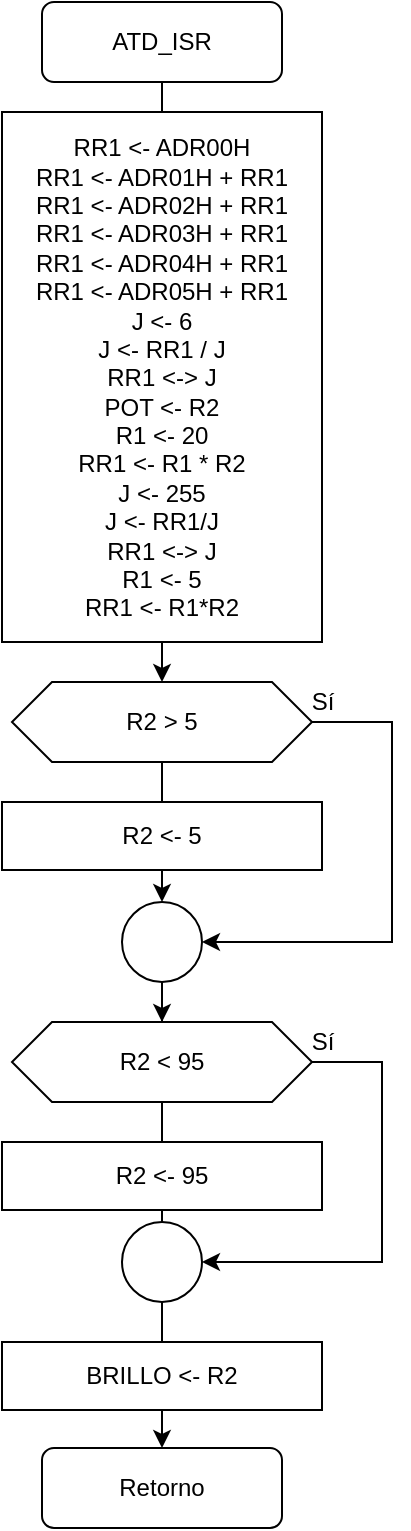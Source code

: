 <mxfile version="14.3.2" type="github"><diagram id="C5RBs43oDa-KdzZeNtuy" name="Page-1"><mxGraphModel dx="787" dy="504" grid="1" gridSize="10" guides="1" tooltips="1" connect="1" arrows="1" fold="1" page="1" pageScale="1" pageWidth="827" pageHeight="1169" math="0" shadow="0"><root><mxCell id="WIyWlLk6GJQsqaUBKTNV-0"/><mxCell id="WIyWlLk6GJQsqaUBKTNV-1" parent="WIyWlLk6GJQsqaUBKTNV-0"/><mxCell id="pfgqfrJoT4rs6NwWn4Od-25" style="edgeStyle=orthogonalEdgeStyle;rounded=0;orthogonalLoop=1;jettySize=auto;html=1;exitX=0.5;exitY=1;exitDx=0;exitDy=0;" parent="WIyWlLk6GJQsqaUBKTNV-1" source="ZPqRCa5WJi1-RlhujGiZ-3" target="WIyWlLk6GJQsqaUBKTNV-11" edge="1"><mxGeometry relative="1" as="geometry"/></mxCell><mxCell id="WIyWlLk6GJQsqaUBKTNV-3" value="ATD_ISR" style="rounded=1;whiteSpace=wrap;html=1;fontSize=12;glass=0;strokeWidth=1;shadow=0;" parent="WIyWlLk6GJQsqaUBKTNV-1" vertex="1"><mxGeometry x="160" y="80" width="120" height="40" as="geometry"/></mxCell><mxCell id="WIyWlLk6GJQsqaUBKTNV-11" value="Retorno" style="rounded=1;whiteSpace=wrap;html=1;fontSize=12;glass=0;strokeWidth=1;shadow=0;" parent="WIyWlLk6GJQsqaUBKTNV-1" vertex="1"><mxGeometry x="160" y="803" width="120" height="40" as="geometry"/></mxCell><mxCell id="ZPqRCa5WJi1-RlhujGiZ-0" value="BRILLO &amp;lt;- R2" style="rounded=0;whiteSpace=wrap;html=1;" vertex="1" parent="WIyWlLk6GJQsqaUBKTNV-1"><mxGeometry x="140" y="750" width="160" height="34" as="geometry"/></mxCell><mxCell id="ZPqRCa5WJi1-RlhujGiZ-4" style="edgeStyle=orthogonalEdgeStyle;rounded=0;orthogonalLoop=1;jettySize=auto;html=1;entryX=1;entryY=0.5;entryDx=0;entryDy=0;" edge="1" parent="WIyWlLk6GJQsqaUBKTNV-1" source="ZPqRCa5WJi1-RlhujGiZ-1" target="ZPqRCa5WJi1-RlhujGiZ-16"><mxGeometry relative="1" as="geometry"><Array as="points"><mxPoint x="335" y="440"/><mxPoint x="335" y="550"/></Array></mxGeometry></mxCell><mxCell id="ZPqRCa5WJi1-RlhujGiZ-1" value="R2 &amp;gt; 5" style="shape=hexagon;perimeter=hexagonPerimeter2;whiteSpace=wrap;html=1;fixedSize=1;" vertex="1" parent="WIyWlLk6GJQsqaUBKTNV-1"><mxGeometry x="145" y="420" width="150" height="40" as="geometry"/></mxCell><mxCell id="ZPqRCa5WJi1-RlhujGiZ-2" style="edgeStyle=orthogonalEdgeStyle;rounded=0;orthogonalLoop=1;jettySize=auto;html=1;exitX=0.5;exitY=1;exitDx=0;exitDy=0;" edge="1" parent="WIyWlLk6GJQsqaUBKTNV-1" source="WIyWlLk6GJQsqaUBKTNV-3" target="ZPqRCa5WJi1-RlhujGiZ-1"><mxGeometry relative="1" as="geometry"><mxPoint x="220" y="120" as="sourcePoint"/><mxPoint x="220" y="693" as="targetPoint"/></mxGeometry></mxCell><mxCell id="ZPqRCa5WJi1-RlhujGiZ-5" value="Sí" style="text;html=1;align=center;verticalAlign=middle;resizable=0;points=[];autosize=1;" vertex="1" parent="WIyWlLk6GJQsqaUBKTNV-1"><mxGeometry x="285" y="420" width="30" height="20" as="geometry"/></mxCell><mxCell id="ZPqRCa5WJi1-RlhujGiZ-7" value="" style="ellipse;whiteSpace=wrap;html=1;aspect=fixed;" vertex="1" parent="WIyWlLk6GJQsqaUBKTNV-1"><mxGeometry x="200" y="690" width="40" height="40" as="geometry"/></mxCell><mxCell id="pfgqfrJoT4rs6NwWn4Od-4" value="&lt;div&gt;RR1 &amp;lt;- ADR00H&lt;/div&gt;&lt;div&gt;RR1 &amp;lt;- ADR01H + RR1&lt;/div&gt;&lt;div&gt;RR1 &amp;lt;- ADR02H + RR1&lt;/div&gt;&lt;div&gt;RR1 &amp;lt;- ADR03H + RR1&lt;/div&gt;&lt;div&gt;RR1 &amp;lt;- ADR04H + RR1&lt;/div&gt;&lt;div&gt;RR1 &amp;lt;- ADR05H + RR1&lt;/div&gt;&lt;div&gt;J &amp;lt;- 6&lt;/div&gt;&lt;div&gt;J &amp;lt;- RR1 / J&lt;/div&gt;&lt;div&gt;RR1 &amp;lt;-&amp;gt; J&lt;/div&gt;&lt;div&gt;POT &amp;lt;- R2 &lt;br&gt;&lt;/div&gt;&lt;div&gt;R1 &amp;lt;- 20&lt;/div&gt;&lt;div&gt;RR1 &amp;lt;- R1 * R2&lt;/div&gt;&lt;div&gt;J &amp;lt;- 255&lt;/div&gt;&lt;div&gt;J &amp;lt;- RR1/J&lt;/div&gt;&lt;div&gt;RR1 &amp;lt;-&amp;gt; J&lt;/div&gt;&lt;div&gt;R1 &amp;lt;- 5&lt;/div&gt;&lt;div&gt;RR1 &amp;lt;- R1*R2&lt;/div&gt;" style="rounded=0;whiteSpace=wrap;html=1;" parent="WIyWlLk6GJQsqaUBKTNV-1" vertex="1"><mxGeometry x="140" y="135" width="160" height="265" as="geometry"/></mxCell><mxCell id="ZPqRCa5WJi1-RlhujGiZ-16" value="" style="ellipse;whiteSpace=wrap;html=1;aspect=fixed;" vertex="1" parent="WIyWlLk6GJQsqaUBKTNV-1"><mxGeometry x="200" y="530" width="40" height="40" as="geometry"/></mxCell><mxCell id="ZPqRCa5WJi1-RlhujGiZ-17" style="edgeStyle=orthogonalEdgeStyle;rounded=0;orthogonalLoop=1;jettySize=auto;html=1;exitX=0.5;exitY=1;exitDx=0;exitDy=0;" edge="1" parent="WIyWlLk6GJQsqaUBKTNV-1" source="ZPqRCa5WJi1-RlhujGiZ-1" target="ZPqRCa5WJi1-RlhujGiZ-16"><mxGeometry relative="1" as="geometry"><mxPoint x="220" y="460" as="sourcePoint"/><mxPoint x="220" y="803" as="targetPoint"/></mxGeometry></mxCell><mxCell id="ZPqRCa5WJi1-RlhujGiZ-20" style="edgeStyle=orthogonalEdgeStyle;rounded=0;orthogonalLoop=1;jettySize=auto;html=1;entryX=1;entryY=0.5;entryDx=0;entryDy=0;" edge="1" parent="WIyWlLk6GJQsqaUBKTNV-1" source="ZPqRCa5WJi1-RlhujGiZ-3" target="ZPqRCa5WJi1-RlhujGiZ-7"><mxGeometry relative="1" as="geometry"><Array as="points"><mxPoint x="330" y="610"/><mxPoint x="330" y="710"/></Array></mxGeometry></mxCell><mxCell id="ZPqRCa5WJi1-RlhujGiZ-3" value="R2 &amp;lt; 95" style="shape=hexagon;perimeter=hexagonPerimeter2;whiteSpace=wrap;html=1;fixedSize=1;" vertex="1" parent="WIyWlLk6GJQsqaUBKTNV-1"><mxGeometry x="145" y="590" width="150" height="40" as="geometry"/></mxCell><mxCell id="ZPqRCa5WJi1-RlhujGiZ-18" style="edgeStyle=orthogonalEdgeStyle;rounded=0;orthogonalLoop=1;jettySize=auto;html=1;exitX=0.5;exitY=1;exitDx=0;exitDy=0;" edge="1" parent="WIyWlLk6GJQsqaUBKTNV-1" source="ZPqRCa5WJi1-RlhujGiZ-16" target="ZPqRCa5WJi1-RlhujGiZ-3"><mxGeometry relative="1" as="geometry"><mxPoint x="220" y="570" as="sourcePoint"/><mxPoint x="220" y="803" as="targetPoint"/></mxGeometry></mxCell><mxCell id="ZPqRCa5WJi1-RlhujGiZ-15" value="R2 &amp;lt;- 5" style="rounded=0;whiteSpace=wrap;html=1;" vertex="1" parent="WIyWlLk6GJQsqaUBKTNV-1"><mxGeometry x="140" y="480" width="160" height="34" as="geometry"/></mxCell><mxCell id="ZPqRCa5WJi1-RlhujGiZ-19" value="R2 &amp;lt;- 95" style="rounded=0;whiteSpace=wrap;html=1;" vertex="1" parent="WIyWlLk6GJQsqaUBKTNV-1"><mxGeometry x="140" y="650" width="160" height="34" as="geometry"/></mxCell><mxCell id="ZPqRCa5WJi1-RlhujGiZ-21" value="Sí" style="text;html=1;align=center;verticalAlign=middle;resizable=0;points=[];autosize=1;" vertex="1" parent="WIyWlLk6GJQsqaUBKTNV-1"><mxGeometry x="285" y="590" width="30" height="20" as="geometry"/></mxCell></root></mxGraphModel></diagram></mxfile>